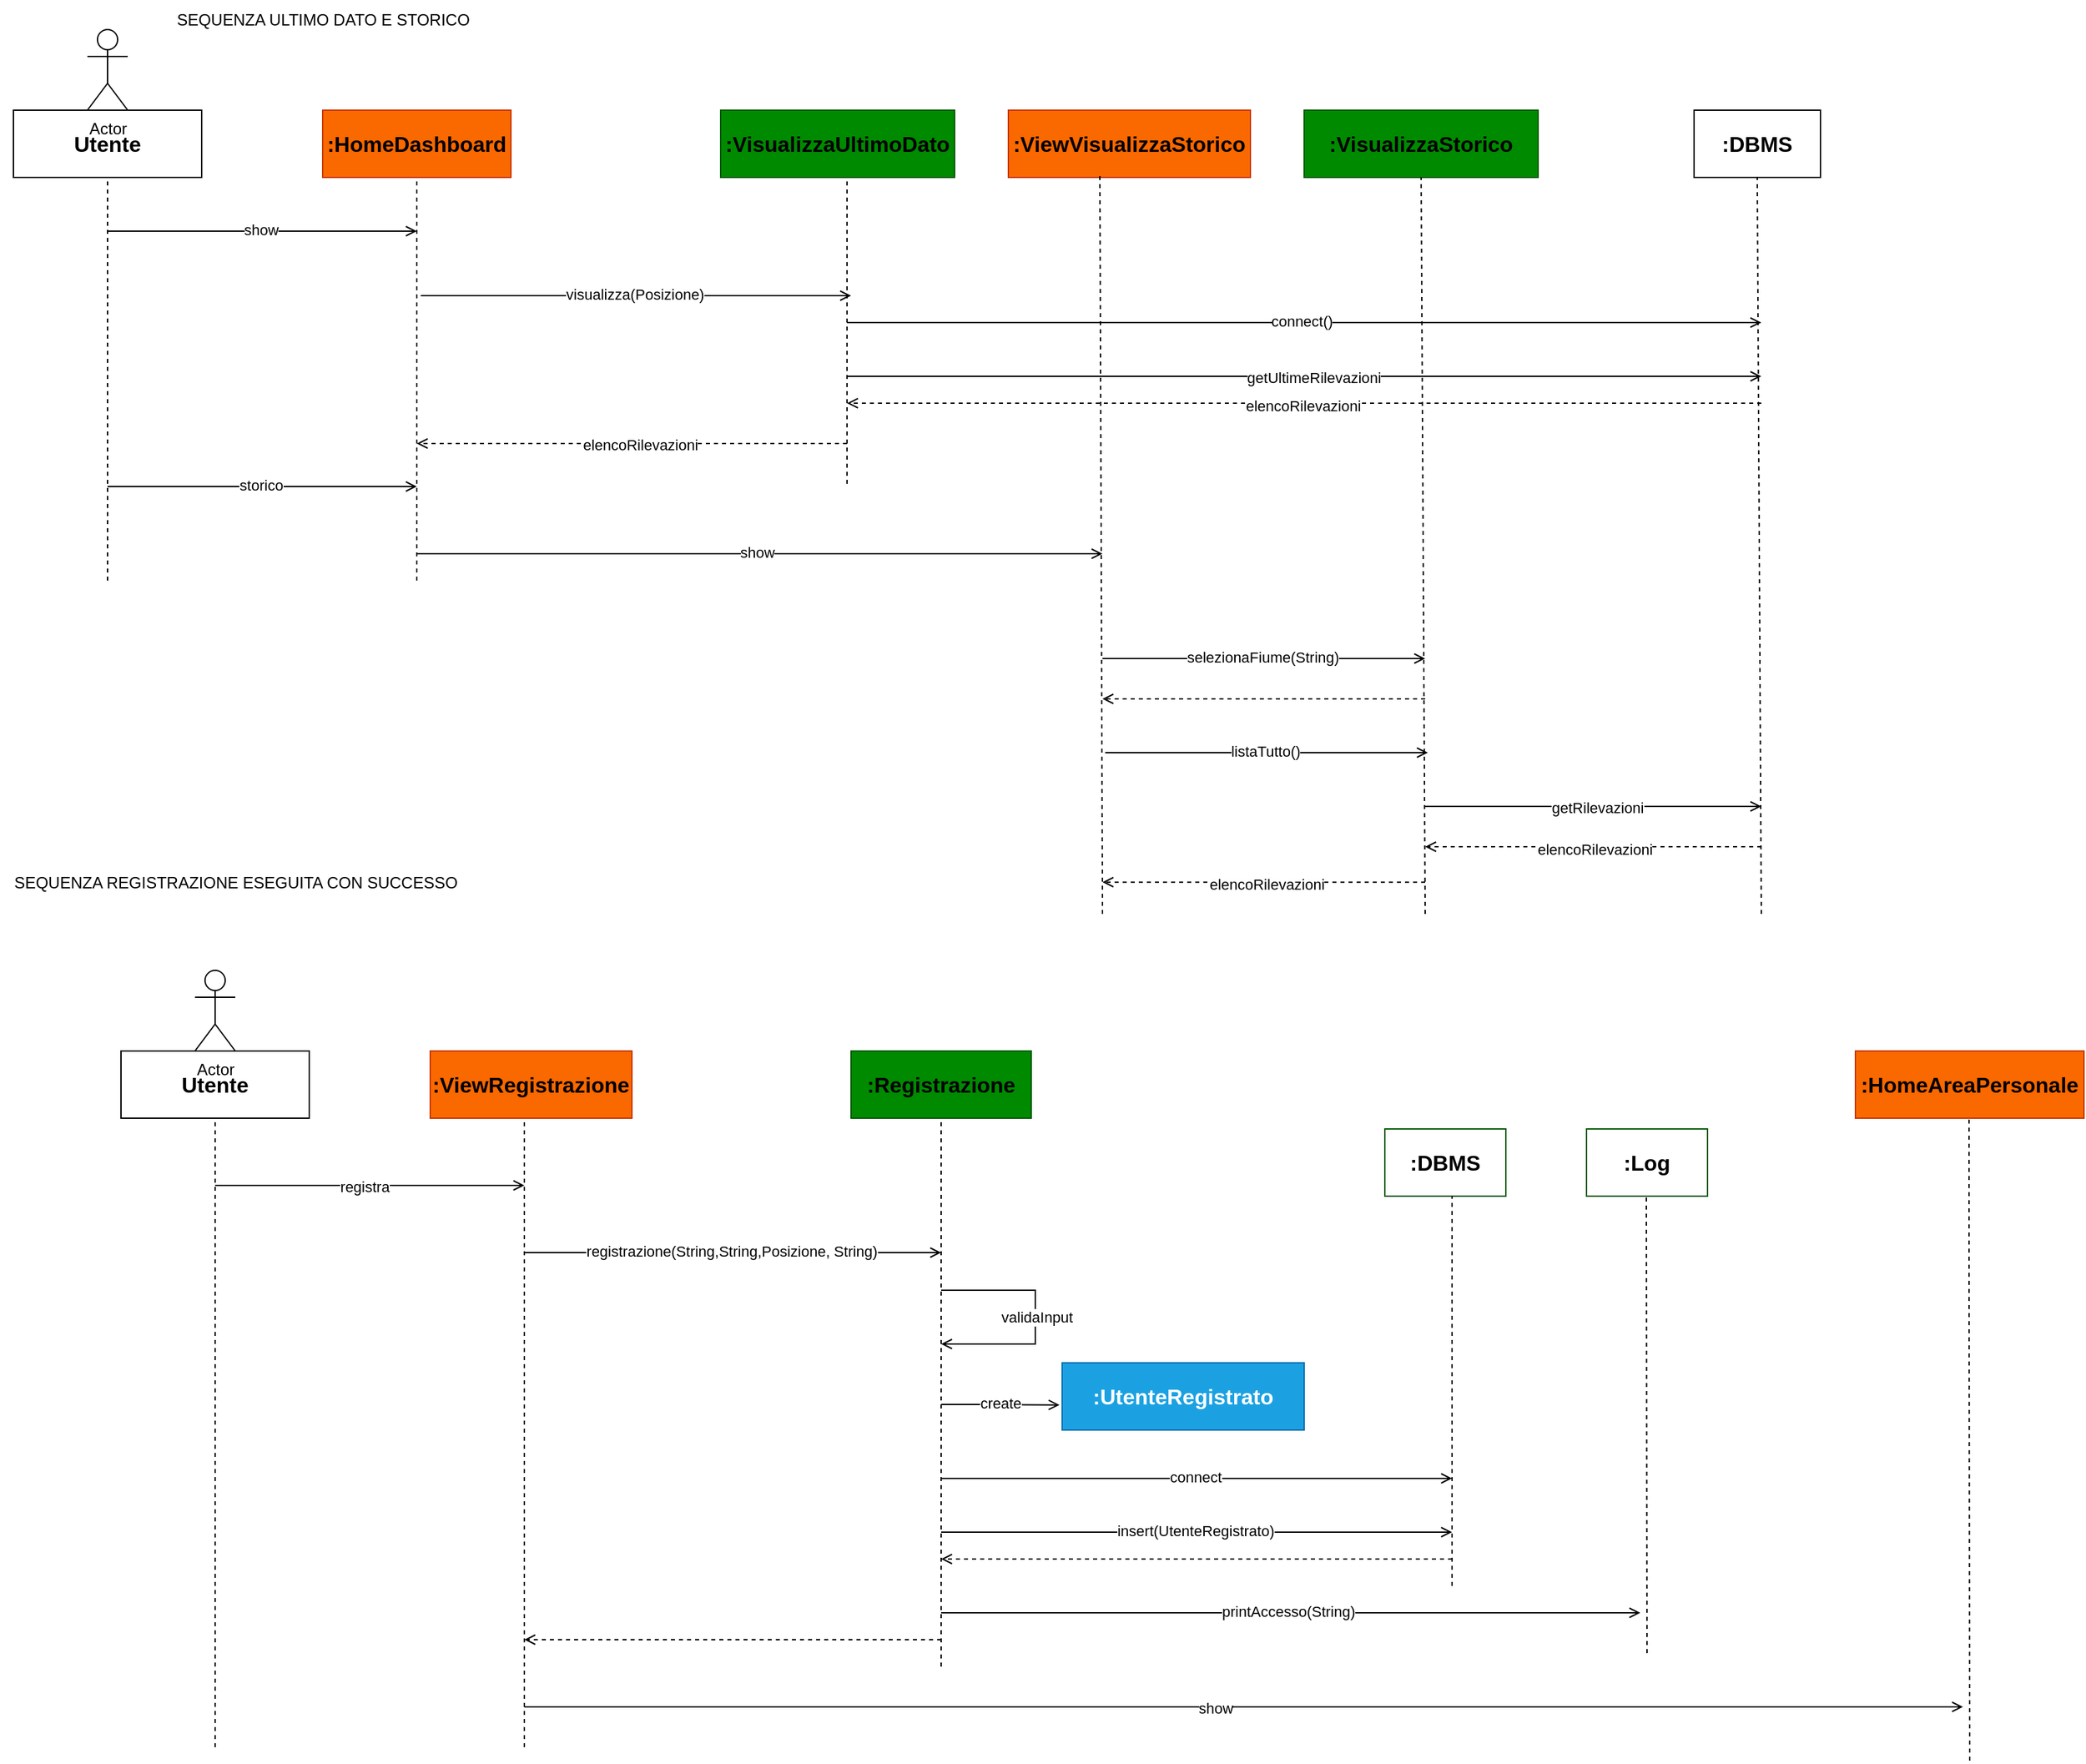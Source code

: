 <mxfile version="27.1.6">
  <diagram name="Pagina-1" id="z1Ptg4iAWlVSUJm3WY5l">
    <mxGraphModel dx="1213" dy="613" grid="1" gridSize="10" guides="1" tooltips="1" connect="1" arrows="1" fold="1" page="1" pageScale="1" pageWidth="827" pageHeight="1169" math="0" shadow="0">
      <root>
        <mxCell id="0" />
        <mxCell id="1" parent="0" />
        <mxCell id="KpYtf7bEdY82qCdnO_ep-1" value="&lt;span style=&quot;font-size: 16px; font-weight: 700;&quot;&gt;Utente&lt;/span&gt;" style="html=1;whiteSpace=wrap;fontColor=default;" parent="1" vertex="1">
          <mxGeometry x="60" y="122" width="140" height="50" as="geometry" />
        </mxCell>
        <mxCell id="KpYtf7bEdY82qCdnO_ep-2" value="" style="endArrow=none;dashed=1;html=1;rounded=0;entryX=0.5;entryY=1;entryDx=0;entryDy=0;" parent="1" target="KpYtf7bEdY82qCdnO_ep-1" edge="1">
          <mxGeometry width="50" height="50" relative="1" as="geometry">
            <mxPoint x="130" y="472" as="sourcePoint" />
            <mxPoint x="150" y="212" as="targetPoint" />
          </mxGeometry>
        </mxCell>
        <mxCell id="KpYtf7bEdY82qCdnO_ep-3" value="&lt;span style=&quot;font-size: 16px; font-weight: 700;&quot;&gt;:HomeDashboard&lt;/span&gt;" style="html=1;whiteSpace=wrap;fontColor=#000000;fillColor=#fa6800;strokeColor=#C73500;" parent="1" vertex="1">
          <mxGeometry x="290" y="122" width="140" height="50" as="geometry" />
        </mxCell>
        <mxCell id="KpYtf7bEdY82qCdnO_ep-4" value="" style="endArrow=none;dashed=1;html=1;rounded=0;entryX=0.5;entryY=1;entryDx=0;entryDy=0;" parent="1" target="KpYtf7bEdY82qCdnO_ep-3" edge="1">
          <mxGeometry width="50" height="50" relative="1" as="geometry">
            <mxPoint x="360" y="472" as="sourcePoint" />
            <mxPoint x="380" y="212" as="targetPoint" />
            <Array as="points">
              <mxPoint x="360" y="272" />
            </Array>
          </mxGeometry>
        </mxCell>
        <mxCell id="KpYtf7bEdY82qCdnO_ep-5" value="&lt;span style=&quot;font-size: 16px; font-weight: 700;&quot;&gt;&lt;font style=&quot;color: rgb(0, 0, 0);&quot;&gt;:VisualizzaUltimoDato&lt;/font&gt;&lt;/span&gt;" style="html=1;whiteSpace=wrap;fontColor=#ffffff;fillColor=#008a00;strokeColor=#005700;" parent="1" vertex="1">
          <mxGeometry x="586" y="122" width="174" height="50" as="geometry" />
        </mxCell>
        <mxCell id="KpYtf7bEdY82qCdnO_ep-6" value="" style="endArrow=none;dashed=1;html=1;rounded=0;" parent="1" edge="1">
          <mxGeometry width="50" height="50" relative="1" as="geometry">
            <mxPoint x="680" y="400" as="sourcePoint" />
            <mxPoint x="680" y="172" as="targetPoint" />
          </mxGeometry>
        </mxCell>
        <mxCell id="KpYtf7bEdY82qCdnO_ep-7" value="" style="endArrow=open;dashed=1;endFill=0;html=1;rounded=0;" parent="1" edge="1">
          <mxGeometry width="160" relative="1" as="geometry">
            <mxPoint x="680" y="370" as="sourcePoint" />
            <mxPoint x="360" y="370" as="targetPoint" />
          </mxGeometry>
        </mxCell>
        <mxCell id="KpYtf7bEdY82qCdnO_ep-8" value="elencoRilevazioni" style="edgeLabel;html=1;align=center;verticalAlign=middle;resizable=0;points=[];" parent="KpYtf7bEdY82qCdnO_ep-7" connectable="0" vertex="1">
          <mxGeometry x="-0.039" y="1" relative="1" as="geometry">
            <mxPoint as="offset" />
          </mxGeometry>
        </mxCell>
        <mxCell id="KpYtf7bEdY82qCdnO_ep-9" value="Actor" style="shape=umlActor;verticalLabelPosition=bottom;verticalAlign=top;html=1;" parent="1" vertex="1">
          <mxGeometry x="115" y="62" width="30" height="60" as="geometry" />
        </mxCell>
        <mxCell id="KpYtf7bEdY82qCdnO_ep-10" value="" style="endArrow=open;html=1;rounded=0;endFill=0;" parent="1" edge="1">
          <mxGeometry width="50" height="50" relative="1" as="geometry">
            <mxPoint x="363" y="260" as="sourcePoint" />
            <mxPoint x="683" y="260" as="targetPoint" />
          </mxGeometry>
        </mxCell>
        <mxCell id="KpYtf7bEdY82qCdnO_ep-11" value="visualizza(Posizione)" style="edgeLabel;html=1;align=center;verticalAlign=middle;resizable=0;points=[];" parent="KpYtf7bEdY82qCdnO_ep-10" connectable="0" vertex="1">
          <mxGeometry x="-0.007" y="1" relative="1" as="geometry">
            <mxPoint as="offset" />
          </mxGeometry>
        </mxCell>
        <mxCell id="KpYtf7bEdY82qCdnO_ep-12" value="" style="endArrow=open;html=1;rounded=0;endFill=0;" parent="1" edge="1">
          <mxGeometry width="50" height="50" relative="1" as="geometry">
            <mxPoint x="130" y="212" as="sourcePoint" />
            <mxPoint x="360" y="212" as="targetPoint" />
          </mxGeometry>
        </mxCell>
        <mxCell id="KpYtf7bEdY82qCdnO_ep-13" value="show" style="edgeLabel;html=1;align=center;verticalAlign=middle;resizable=0;points=[];" parent="KpYtf7bEdY82qCdnO_ep-12" connectable="0" vertex="1">
          <mxGeometry x="-0.007" y="1" relative="1" as="geometry">
            <mxPoint as="offset" />
          </mxGeometry>
        </mxCell>
        <mxCell id="KpYtf7bEdY82qCdnO_ep-14" value="" style="endArrow=open;html=1;rounded=0;endFill=0;" parent="1" edge="1">
          <mxGeometry width="50" height="50" relative="1" as="geometry">
            <mxPoint x="130" y="402" as="sourcePoint" />
            <mxPoint x="360" y="402" as="targetPoint" />
          </mxGeometry>
        </mxCell>
        <mxCell id="KpYtf7bEdY82qCdnO_ep-15" value="storico" style="edgeLabel;html=1;align=center;verticalAlign=middle;resizable=0;points=[];" parent="KpYtf7bEdY82qCdnO_ep-14" connectable="0" vertex="1">
          <mxGeometry x="-0.007" y="1" relative="1" as="geometry">
            <mxPoint as="offset" />
          </mxGeometry>
        </mxCell>
        <mxCell id="KpYtf7bEdY82qCdnO_ep-16" value="" style="endArrow=open;html=1;rounded=0;endFill=0;" parent="1" edge="1">
          <mxGeometry width="50" height="50" relative="1" as="geometry">
            <mxPoint x="360" y="452" as="sourcePoint" />
            <mxPoint x="870" y="452" as="targetPoint" />
          </mxGeometry>
        </mxCell>
        <mxCell id="KpYtf7bEdY82qCdnO_ep-17" value="show" style="edgeLabel;html=1;align=center;verticalAlign=middle;resizable=0;points=[];" parent="KpYtf7bEdY82qCdnO_ep-16" connectable="0" vertex="1">
          <mxGeometry x="-0.007" y="1" relative="1" as="geometry">
            <mxPoint as="offset" />
          </mxGeometry>
        </mxCell>
        <mxCell id="KpYtf7bEdY82qCdnO_ep-18" value="&lt;span style=&quot;font-size: 16px; font-weight: 700;&quot;&gt;:ViewVisualizzaStorico&lt;/span&gt;" style="html=1;whiteSpace=wrap;fontColor=#000000;fillColor=#fa6800;strokeColor=#C73500;" parent="1" vertex="1">
          <mxGeometry x="800" y="122" width="180" height="50" as="geometry" />
        </mxCell>
        <mxCell id="KpYtf7bEdY82qCdnO_ep-19" value="" style="endArrow=none;dashed=1;html=1;rounded=0;entryX=0.378;entryY=0.957;entryDx=0;entryDy=0;entryPerimeter=0;" parent="1" target="KpYtf7bEdY82qCdnO_ep-18" edge="1">
          <mxGeometry width="50" height="50" relative="1" as="geometry">
            <mxPoint x="870" y="720" as="sourcePoint" />
            <mxPoint x="869.66" y="362" as="targetPoint" />
          </mxGeometry>
        </mxCell>
        <mxCell id="KpYtf7bEdY82qCdnO_ep-20" value="&lt;span style=&quot;font-size: 16px; font-weight: 700;&quot;&gt;&lt;font style=&quot;color: rgb(0, 0, 0);&quot;&gt;:VisualizzaStorico&lt;/font&gt;&lt;/span&gt;" style="html=1;whiteSpace=wrap;fillColor=#008a00;strokeColor=#005700;shadow=0;fontColor=#ffffff;" parent="1" vertex="1">
          <mxGeometry x="1020" y="122" width="174" height="50" as="geometry" />
        </mxCell>
        <mxCell id="KpYtf7bEdY82qCdnO_ep-21" value="" style="endArrow=none;dashed=1;html=1;rounded=0;entryX=0.5;entryY=1;entryDx=0;entryDy=0;" parent="1" target="KpYtf7bEdY82qCdnO_ep-20" edge="1">
          <mxGeometry width="50" height="50" relative="1" as="geometry">
            <mxPoint x="1110" y="720" as="sourcePoint" />
            <mxPoint x="1110" y="362" as="targetPoint" />
          </mxGeometry>
        </mxCell>
        <mxCell id="KpYtf7bEdY82qCdnO_ep-22" value="" style="endArrow=open;html=1;rounded=0;endFill=0;" parent="1" edge="1">
          <mxGeometry width="50" height="50" relative="1" as="geometry">
            <mxPoint x="872" y="600" as="sourcePoint" />
            <mxPoint x="1112" y="600" as="targetPoint" />
          </mxGeometry>
        </mxCell>
        <mxCell id="KpYtf7bEdY82qCdnO_ep-23" value="listaTutto()" style="edgeLabel;html=1;align=center;verticalAlign=middle;resizable=0;points=[];" parent="KpYtf7bEdY82qCdnO_ep-22" connectable="0" vertex="1">
          <mxGeometry x="-0.007" y="1" relative="1" as="geometry">
            <mxPoint as="offset" />
          </mxGeometry>
        </mxCell>
        <mxCell id="KpYtf7bEdY82qCdnO_ep-26" value="" style="endArrow=open;html=1;rounded=0;endFill=0;" parent="1" edge="1">
          <mxGeometry width="50" height="50" relative="1" as="geometry">
            <mxPoint x="870" y="530" as="sourcePoint" />
            <mxPoint x="1110" y="530" as="targetPoint" />
          </mxGeometry>
        </mxCell>
        <mxCell id="KpYtf7bEdY82qCdnO_ep-27" value="selezionaFiume(String)" style="edgeLabel;html=1;align=center;verticalAlign=middle;resizable=0;points=[];" parent="KpYtf7bEdY82qCdnO_ep-26" connectable="0" vertex="1">
          <mxGeometry x="-0.007" y="1" relative="1" as="geometry">
            <mxPoint as="offset" />
          </mxGeometry>
        </mxCell>
        <mxCell id="KpYtf7bEdY82qCdnO_ep-28" value="" style="endArrow=open;dashed=1;endFill=0;html=1;rounded=0;" parent="1" edge="1">
          <mxGeometry width="160" relative="1" as="geometry">
            <mxPoint x="1110" y="696.38" as="sourcePoint" />
            <mxPoint x="870" y="696.38" as="targetPoint" />
          </mxGeometry>
        </mxCell>
        <mxCell id="KpYtf7bEdY82qCdnO_ep-29" value="elencoRilevazioni" style="edgeLabel;html=1;align=center;verticalAlign=middle;resizable=0;points=[];" parent="KpYtf7bEdY82qCdnO_ep-28" connectable="0" vertex="1">
          <mxGeometry x="-0.039" y="1" relative="1" as="geometry">
            <mxPoint x="-3" as="offset" />
          </mxGeometry>
        </mxCell>
        <mxCell id="KpYtf7bEdY82qCdnO_ep-30" value="SEQUENZA ULTIMO DATO E STORICO" style="text;html=1;align=center;verticalAlign=middle;resizable=0;points=[];autosize=1;strokeColor=none;fillColor=none;" parent="1" vertex="1">
          <mxGeometry x="170" y="40" width="240" height="30" as="geometry" />
        </mxCell>
        <mxCell id="KpYtf7bEdY82qCdnO_ep-31" value="SEQUENZA REGISTRAZIONE ESEGUITA CON SUCCESSO" style="text;html=1;align=center;verticalAlign=middle;resizable=0;points=[];autosize=1;strokeColor=none;fillColor=none;" parent="1" vertex="1">
          <mxGeometry x="50" y="682" width="350" height="30" as="geometry" />
        </mxCell>
        <mxCell id="KpYtf7bEdY82qCdnO_ep-32" value="&lt;span style=&quot;font-size: 16px; font-weight: 700;&quot;&gt;Utente&lt;/span&gt;" style="html=1;whiteSpace=wrap;fontColor=default;" parent="1" vertex="1">
          <mxGeometry x="140" y="822" width="140" height="50" as="geometry" />
        </mxCell>
        <mxCell id="KpYtf7bEdY82qCdnO_ep-33" value="" style="endArrow=none;dashed=1;html=1;rounded=0;entryX=0.5;entryY=1;entryDx=0;entryDy=0;" parent="1" target="KpYtf7bEdY82qCdnO_ep-32" edge="1">
          <mxGeometry width="50" height="50" relative="1" as="geometry">
            <mxPoint x="210" y="1340" as="sourcePoint" />
            <mxPoint x="230" y="912" as="targetPoint" />
          </mxGeometry>
        </mxCell>
        <mxCell id="KpYtf7bEdY82qCdnO_ep-34" value="&lt;span style=&quot;font-size: 16px; font-weight: 700;&quot;&gt;:ViewRegistrazione&lt;/span&gt;" style="html=1;whiteSpace=wrap;fontColor=#000000;fillColor=#fa6800;strokeColor=#C73500;" parent="1" vertex="1">
          <mxGeometry x="370" y="822" width="150" height="50" as="geometry" />
        </mxCell>
        <mxCell id="KpYtf7bEdY82qCdnO_ep-35" value="" style="endArrow=none;dashed=1;html=1;rounded=0;" parent="1" edge="1">
          <mxGeometry width="50" height="50" relative="1" as="geometry">
            <mxPoint x="440" y="1340" as="sourcePoint" />
            <mxPoint x="440" y="873" as="targetPoint" />
            <Array as="points">
              <mxPoint x="440" y="972" />
            </Array>
          </mxGeometry>
        </mxCell>
        <mxCell id="KpYtf7bEdY82qCdnO_ep-36" value="&lt;span style=&quot;font-size: 16px; font-weight: 700;&quot;&gt;&lt;font style=&quot;color: rgb(0, 0, 0);&quot;&gt;:Registrazione&lt;/font&gt;&lt;/span&gt;" style="html=1;whiteSpace=wrap;fontColor=#ffffff;fillColor=#008a00;strokeColor=#005700;" parent="1" vertex="1">
          <mxGeometry x="683" y="822" width="134" height="50" as="geometry" />
        </mxCell>
        <mxCell id="KpYtf7bEdY82qCdnO_ep-37" value="" style="endArrow=none;dashed=1;html=1;rounded=0;" parent="1" edge="1">
          <mxGeometry width="50" height="50" relative="1" as="geometry">
            <mxPoint x="750" y="1280" as="sourcePoint" />
            <mxPoint x="750" y="872" as="targetPoint" />
          </mxGeometry>
        </mxCell>
        <mxCell id="KpYtf7bEdY82qCdnO_ep-38" value="Actor" style="shape=umlActor;verticalLabelPosition=bottom;verticalAlign=top;html=1;" parent="1" vertex="1">
          <mxGeometry x="195" y="762" width="30" height="60" as="geometry" />
        </mxCell>
        <mxCell id="KpYtf7bEdY82qCdnO_ep-39" value="" style="endArrow=open;html=1;rounded=0;endFill=0;" parent="1" edge="1">
          <mxGeometry width="50" height="50" relative="1" as="geometry">
            <mxPoint x="440" y="972" as="sourcePoint" />
            <mxPoint x="750" y="972" as="targetPoint" />
          </mxGeometry>
        </mxCell>
        <mxCell id="KpYtf7bEdY82qCdnO_ep-40" value="registrazione(String,String,Posizione, String)" style="edgeLabel;html=1;align=center;verticalAlign=middle;resizable=0;points=[];" parent="KpYtf7bEdY82qCdnO_ep-39" connectable="0" vertex="1">
          <mxGeometry x="-0.007" y="1" relative="1" as="geometry">
            <mxPoint as="offset" />
          </mxGeometry>
        </mxCell>
        <mxCell id="KpYtf7bEdY82qCdnO_ep-41" value="" style="endArrow=open;html=1;rounded=0;endFill=0;" parent="1" edge="1">
          <mxGeometry width="50" height="50" relative="1" as="geometry">
            <mxPoint x="210" y="922" as="sourcePoint" />
            <mxPoint x="440" y="922" as="targetPoint" />
          </mxGeometry>
        </mxCell>
        <mxCell id="KpYtf7bEdY82qCdnO_ep-42" value="registra" style="edgeLabel;html=1;align=center;verticalAlign=middle;resizable=0;points=[];" parent="KpYtf7bEdY82qCdnO_ep-41" connectable="0" vertex="1">
          <mxGeometry x="-0.04" y="-1" relative="1" as="geometry">
            <mxPoint as="offset" />
          </mxGeometry>
        </mxCell>
        <mxCell id="KpYtf7bEdY82qCdnO_ep-43" value="&lt;span style=&quot;font-size: 16px; font-weight: 700;&quot;&gt;:UtenteRegistrato&lt;/span&gt;" style="html=1;whiteSpace=wrap;fontColor=#ffffff;fillColor=#1ba1e2;strokeColor=#006EAF;" parent="1" vertex="1">
          <mxGeometry x="840" y="1054" width="180" height="50" as="geometry" />
        </mxCell>
        <mxCell id="KpYtf7bEdY82qCdnO_ep-44" value="" style="endArrow=open;html=1;rounded=0;endFill=0;entryX=-0.011;entryY=0.627;entryDx=0;entryDy=0;entryPerimeter=0;" parent="1" target="KpYtf7bEdY82qCdnO_ep-43" edge="1">
          <mxGeometry width="50" height="50" relative="1" as="geometry">
            <mxPoint x="750" y="1085" as="sourcePoint" />
            <mxPoint x="1180" y="1014" as="targetPoint" />
            <Array as="points">
              <mxPoint x="780" y="1085" />
            </Array>
          </mxGeometry>
        </mxCell>
        <mxCell id="KpYtf7bEdY82qCdnO_ep-45" value="create" style="edgeLabel;html=1;align=center;verticalAlign=middle;resizable=0;points=[];" parent="KpYtf7bEdY82qCdnO_ep-44" connectable="0" vertex="1">
          <mxGeometry x="-0.007" y="1" relative="1" as="geometry">
            <mxPoint as="offset" />
          </mxGeometry>
        </mxCell>
        <mxCell id="KpYtf7bEdY82qCdnO_ep-46" value="&lt;span style=&quot;font-size: 16px; font-weight: 700;&quot;&gt;&lt;font style=&quot;color: rgb(0, 0, 0);&quot;&gt;:DBMS&lt;/font&gt;&lt;/span&gt;" style="html=1;whiteSpace=wrap;fontColor=#ffffff;fillColor=none;strokeColor=light-dark(#005700,#FFFFFF);" parent="1" vertex="1">
          <mxGeometry x="1080" y="880" width="90" height="50" as="geometry" />
        </mxCell>
        <mxCell id="KpYtf7bEdY82qCdnO_ep-47" value="" style="endArrow=none;dashed=1;html=1;rounded=0;" parent="1" edge="1">
          <mxGeometry width="50" height="50" relative="1" as="geometry">
            <mxPoint x="1130" y="1220" as="sourcePoint" />
            <mxPoint x="1130" y="930" as="targetPoint" />
          </mxGeometry>
        </mxCell>
        <mxCell id="KpYtf7bEdY82qCdnO_ep-48" value="" style="endArrow=open;html=1;rounded=0;endFill=0;" parent="1" edge="1">
          <mxGeometry width="50" height="50" relative="1" as="geometry">
            <mxPoint x="750" y="1140" as="sourcePoint" />
            <mxPoint x="1130" y="1140" as="targetPoint" />
            <Array as="points" />
          </mxGeometry>
        </mxCell>
        <mxCell id="KpYtf7bEdY82qCdnO_ep-49" value="connect" style="edgeLabel;html=1;align=center;verticalAlign=middle;resizable=0;points=[];" parent="KpYtf7bEdY82qCdnO_ep-48" connectable="0" vertex="1">
          <mxGeometry x="-0.007" y="1" relative="1" as="geometry">
            <mxPoint as="offset" />
          </mxGeometry>
        </mxCell>
        <mxCell id="KpYtf7bEdY82qCdnO_ep-50" value="" style="endArrow=open;dashed=1;endFill=0;html=1;rounded=0;" parent="1" edge="1">
          <mxGeometry width="160" relative="1" as="geometry">
            <mxPoint x="1130" y="1200" as="sourcePoint" />
            <mxPoint x="750" y="1200" as="targetPoint" />
          </mxGeometry>
        </mxCell>
        <mxCell id="KpYtf7bEdY82qCdnO_ep-51" value="" style="endArrow=open;dashed=1;endFill=0;html=1;rounded=0;" parent="1" edge="1">
          <mxGeometry width="160" relative="1" as="geometry">
            <mxPoint x="750" y="1260" as="sourcePoint" />
            <mxPoint x="440" y="1260" as="targetPoint" />
          </mxGeometry>
        </mxCell>
        <mxCell id="KpYtf7bEdY82qCdnO_ep-52" value="&lt;span style=&quot;font-size: 16px; font-weight: 700;&quot;&gt;:HomeAreaPersonale&lt;/span&gt;" style="html=1;whiteSpace=wrap;fontColor=#000000;fillColor=#fa6800;strokeColor=#C73500;" parent="1" vertex="1">
          <mxGeometry x="1430" y="822" width="170" height="50" as="geometry" />
        </mxCell>
        <mxCell id="KpYtf7bEdY82qCdnO_ep-53" value="" style="endArrow=none;dashed=1;html=1;rounded=0;" parent="1" edge="1">
          <mxGeometry width="50" height="50" relative="1" as="geometry">
            <mxPoint x="1515" y="1350" as="sourcePoint" />
            <mxPoint x="1514.5" y="872" as="targetPoint" />
            <Array as="points">
              <mxPoint x="1514.5" y="971" />
            </Array>
          </mxGeometry>
        </mxCell>
        <mxCell id="KpYtf7bEdY82qCdnO_ep-54" value="" style="endArrow=open;html=1;rounded=0;endFill=0;" parent="1" edge="1">
          <mxGeometry width="50" height="50" relative="1" as="geometry">
            <mxPoint x="440" y="1310" as="sourcePoint" />
            <mxPoint x="1510" y="1310" as="targetPoint" />
          </mxGeometry>
        </mxCell>
        <mxCell id="KpYtf7bEdY82qCdnO_ep-55" value="show" style="edgeLabel;html=1;align=center;verticalAlign=middle;resizable=0;points=[];" parent="KpYtf7bEdY82qCdnO_ep-54" connectable="0" vertex="1">
          <mxGeometry x="-0.04" y="-1" relative="1" as="geometry">
            <mxPoint as="offset" />
          </mxGeometry>
        </mxCell>
        <mxCell id="KpYtf7bEdY82qCdnO_ep-59" value="&lt;span style=&quot;font-size: 16px; font-weight: 700;&quot;&gt;&lt;font style=&quot;color: rgb(0, 0, 0);&quot;&gt;:DBMS&lt;/font&gt;&lt;/span&gt;" style="html=1;whiteSpace=wrap;shadow=0;strokeColor=default;" parent="1" vertex="1">
          <mxGeometry x="1310" y="122" width="94" height="50" as="geometry" />
        </mxCell>
        <mxCell id="KpYtf7bEdY82qCdnO_ep-60" value="" style="endArrow=none;dashed=1;html=1;rounded=0;entryX=0.5;entryY=1;entryDx=0;entryDy=0;" parent="1" target="KpYtf7bEdY82qCdnO_ep-59" edge="1">
          <mxGeometry width="50" height="50" relative="1" as="geometry">
            <mxPoint x="1360" y="720" as="sourcePoint" />
            <mxPoint x="1360" y="362" as="targetPoint" />
          </mxGeometry>
        </mxCell>
        <mxCell id="KpYtf7bEdY82qCdnO_ep-62" value="" style="endArrow=open;html=1;rounded=0;endFill=0;" parent="1" edge="1">
          <mxGeometry width="50" height="50" relative="1" as="geometry">
            <mxPoint x="680" y="280" as="sourcePoint" />
            <mxPoint x="1360" y="280" as="targetPoint" />
          </mxGeometry>
        </mxCell>
        <mxCell id="KpYtf7bEdY82qCdnO_ep-63" value="connect()" style="edgeLabel;html=1;align=center;verticalAlign=middle;resizable=0;points=[];" parent="KpYtf7bEdY82qCdnO_ep-62" connectable="0" vertex="1">
          <mxGeometry x="-0.007" y="1" relative="1" as="geometry">
            <mxPoint as="offset" />
          </mxGeometry>
        </mxCell>
        <mxCell id="KpYtf7bEdY82qCdnO_ep-66" value="" style="endArrow=open;html=1;rounded=0;endFill=0;" parent="1" edge="1">
          <mxGeometry width="50" height="50" relative="1" as="geometry">
            <mxPoint x="1110" y="640" as="sourcePoint" />
            <mxPoint x="1360" y="640" as="targetPoint" />
          </mxGeometry>
        </mxCell>
        <mxCell id="KpYtf7bEdY82qCdnO_ep-72" value="getRilevazioni" style="edgeLabel;html=1;align=center;verticalAlign=middle;resizable=0;points=[];" parent="KpYtf7bEdY82qCdnO_ep-66" connectable="0" vertex="1">
          <mxGeometry x="0.019" y="-1" relative="1" as="geometry">
            <mxPoint as="offset" />
          </mxGeometry>
        </mxCell>
        <mxCell id="KpYtf7bEdY82qCdnO_ep-70" value="" style="endArrow=open;dashed=1;endFill=0;html=1;rounded=0;" parent="1" edge="1">
          <mxGeometry width="160" relative="1" as="geometry">
            <mxPoint x="1360" y="670" as="sourcePoint" />
            <mxPoint x="1110" y="670" as="targetPoint" />
          </mxGeometry>
        </mxCell>
        <mxCell id="KpYtf7bEdY82qCdnO_ep-73" value="elencoRilevazioni" style="edgeLabel;html=1;align=center;verticalAlign=middle;resizable=0;points=[];" parent="KpYtf7bEdY82qCdnO_ep-70" connectable="0" vertex="1">
          <mxGeometry x="0.044" y="2" relative="1" as="geometry">
            <mxPoint x="6" as="offset" />
          </mxGeometry>
        </mxCell>
        <mxCell id="KpYtf7bEdY82qCdnO_ep-74" value="&lt;span style=&quot;font-size: 16px; font-weight: 700;&quot;&gt;&lt;font style=&quot;color: rgb(0, 0, 0);&quot;&gt;:Log&lt;/font&gt;&lt;/span&gt;" style="html=1;whiteSpace=wrap;fontColor=#ffffff;fillColor=none;strokeColor=light-dark(#005700,#FFFFFF);" parent="1" vertex="1">
          <mxGeometry x="1230" y="880" width="90" height="50" as="geometry" />
        </mxCell>
        <mxCell id="KpYtf7bEdY82qCdnO_ep-75" value="" style="endArrow=none;dashed=1;html=1;rounded=0;" parent="1" edge="1">
          <mxGeometry width="50" height="50" relative="1" as="geometry">
            <mxPoint x="1275" y="1270" as="sourcePoint" />
            <mxPoint x="1274.5" y="930" as="targetPoint" />
          </mxGeometry>
        </mxCell>
        <mxCell id="KpYtf7bEdY82qCdnO_ep-76" value="" style="endArrow=open;html=1;rounded=0;endFill=0;" parent="1" edge="1">
          <mxGeometry width="50" height="50" relative="1" as="geometry">
            <mxPoint x="750" y="1180" as="sourcePoint" />
            <mxPoint x="1130" y="1180" as="targetPoint" />
            <Array as="points" />
          </mxGeometry>
        </mxCell>
        <mxCell id="KpYtf7bEdY82qCdnO_ep-77" value="insert(UtenteRegistrato)" style="edgeLabel;html=1;align=center;verticalAlign=middle;resizable=0;points=[];" parent="KpYtf7bEdY82qCdnO_ep-76" connectable="0" vertex="1">
          <mxGeometry x="-0.007" y="1" relative="1" as="geometry">
            <mxPoint as="offset" />
          </mxGeometry>
        </mxCell>
        <mxCell id="KpYtf7bEdY82qCdnO_ep-79" value="" style="endArrow=open;html=1;rounded=0;endFill=0;" parent="1" edge="1">
          <mxGeometry width="50" height="50" relative="1" as="geometry">
            <mxPoint x="750" y="1240" as="sourcePoint" />
            <mxPoint x="1270" y="1240" as="targetPoint" />
            <Array as="points" />
          </mxGeometry>
        </mxCell>
        <mxCell id="KpYtf7bEdY82qCdnO_ep-80" value="printAccesso(String)" style="edgeLabel;html=1;align=center;verticalAlign=middle;resizable=0;points=[];" parent="KpYtf7bEdY82qCdnO_ep-79" connectable="0" vertex="1">
          <mxGeometry x="-0.007" y="1" relative="1" as="geometry">
            <mxPoint as="offset" />
          </mxGeometry>
        </mxCell>
        <mxCell id="KpYtf7bEdY82qCdnO_ep-81" value="" style="endArrow=open;html=1;rounded=0;endFill=0;" parent="1" edge="1">
          <mxGeometry width="50" height="50" relative="1" as="geometry">
            <mxPoint x="680" y="320" as="sourcePoint" />
            <mxPoint x="1360" y="320" as="targetPoint" />
          </mxGeometry>
        </mxCell>
        <mxCell id="KpYtf7bEdY82qCdnO_ep-82" value="getUltimeRilevazioni" style="edgeLabel;html=1;align=center;verticalAlign=middle;resizable=0;points=[];" parent="KpYtf7bEdY82qCdnO_ep-81" connectable="0" vertex="1">
          <mxGeometry x="0.019" y="-1" relative="1" as="geometry">
            <mxPoint as="offset" />
          </mxGeometry>
        </mxCell>
        <mxCell id="KpYtf7bEdY82qCdnO_ep-83" value="" style="endArrow=open;dashed=1;endFill=0;html=1;rounded=0;" parent="1" edge="1">
          <mxGeometry width="160" relative="1" as="geometry">
            <mxPoint x="1360" y="340" as="sourcePoint" />
            <mxPoint x="680" y="340" as="targetPoint" />
          </mxGeometry>
        </mxCell>
        <mxCell id="KpYtf7bEdY82qCdnO_ep-84" value="elencoRilevazioni" style="edgeLabel;html=1;align=center;verticalAlign=middle;resizable=0;points=[];" parent="KpYtf7bEdY82qCdnO_ep-83" connectable="0" vertex="1">
          <mxGeometry x="0.044" y="2" relative="1" as="geometry">
            <mxPoint x="14" as="offset" />
          </mxGeometry>
        </mxCell>
        <mxCell id="UISYigXCyHgndhgnhTLI-1" value="" style="endArrow=open;dashed=1;endFill=0;html=1;rounded=0;" edge="1" parent="1">
          <mxGeometry width="160" relative="1" as="geometry">
            <mxPoint x="1110" y="560" as="sourcePoint" />
            <mxPoint x="870" y="560" as="targetPoint" />
          </mxGeometry>
        </mxCell>
        <mxCell id="UISYigXCyHgndhgnhTLI-3" value="" style="endArrow=open;html=1;rounded=0;endFill=0;" edge="1" parent="1">
          <mxGeometry width="50" height="50" relative="1" as="geometry">
            <mxPoint x="750" y="1000" as="sourcePoint" />
            <mxPoint x="750" y="1040" as="targetPoint" />
            <Array as="points">
              <mxPoint x="820" y="1000" />
              <mxPoint x="820" y="1040" />
            </Array>
          </mxGeometry>
        </mxCell>
        <mxCell id="UISYigXCyHgndhgnhTLI-4" value="validaInput" style="edgeLabel;html=1;align=center;verticalAlign=middle;resizable=0;points=[];" connectable="0" vertex="1" parent="UISYigXCyHgndhgnhTLI-3">
          <mxGeometry x="-0.007" y="1" relative="1" as="geometry">
            <mxPoint as="offset" />
          </mxGeometry>
        </mxCell>
      </root>
    </mxGraphModel>
  </diagram>
</mxfile>
